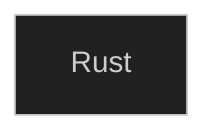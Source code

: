 ---
config:
  theme: dark
---
flowchart TD

    rust[Rust]
    click rust callback "
        Rust<br>
        <br>
        Cost: 5 motes<br>
        Duration: Instant<br>
        Type: Reflexive<br>
        Minimum Craft: 3<br>
        Minimum Essence: 1<br>
        Prerequisite: None<br>
        <br>
        The Exalted channels Essence directly into a piece of
        metal, causing it to rust away to nothing within seconds.
        This Charm can be used only on objects the size of a large
        sword or a single suit of metal armor. This Charm does not
        work on items made from or reinforced by the Five Magical
        Materials. This Charm has a range of 10 yards x the
        Abyssal's Essence and may be used only once per turn.
        "
